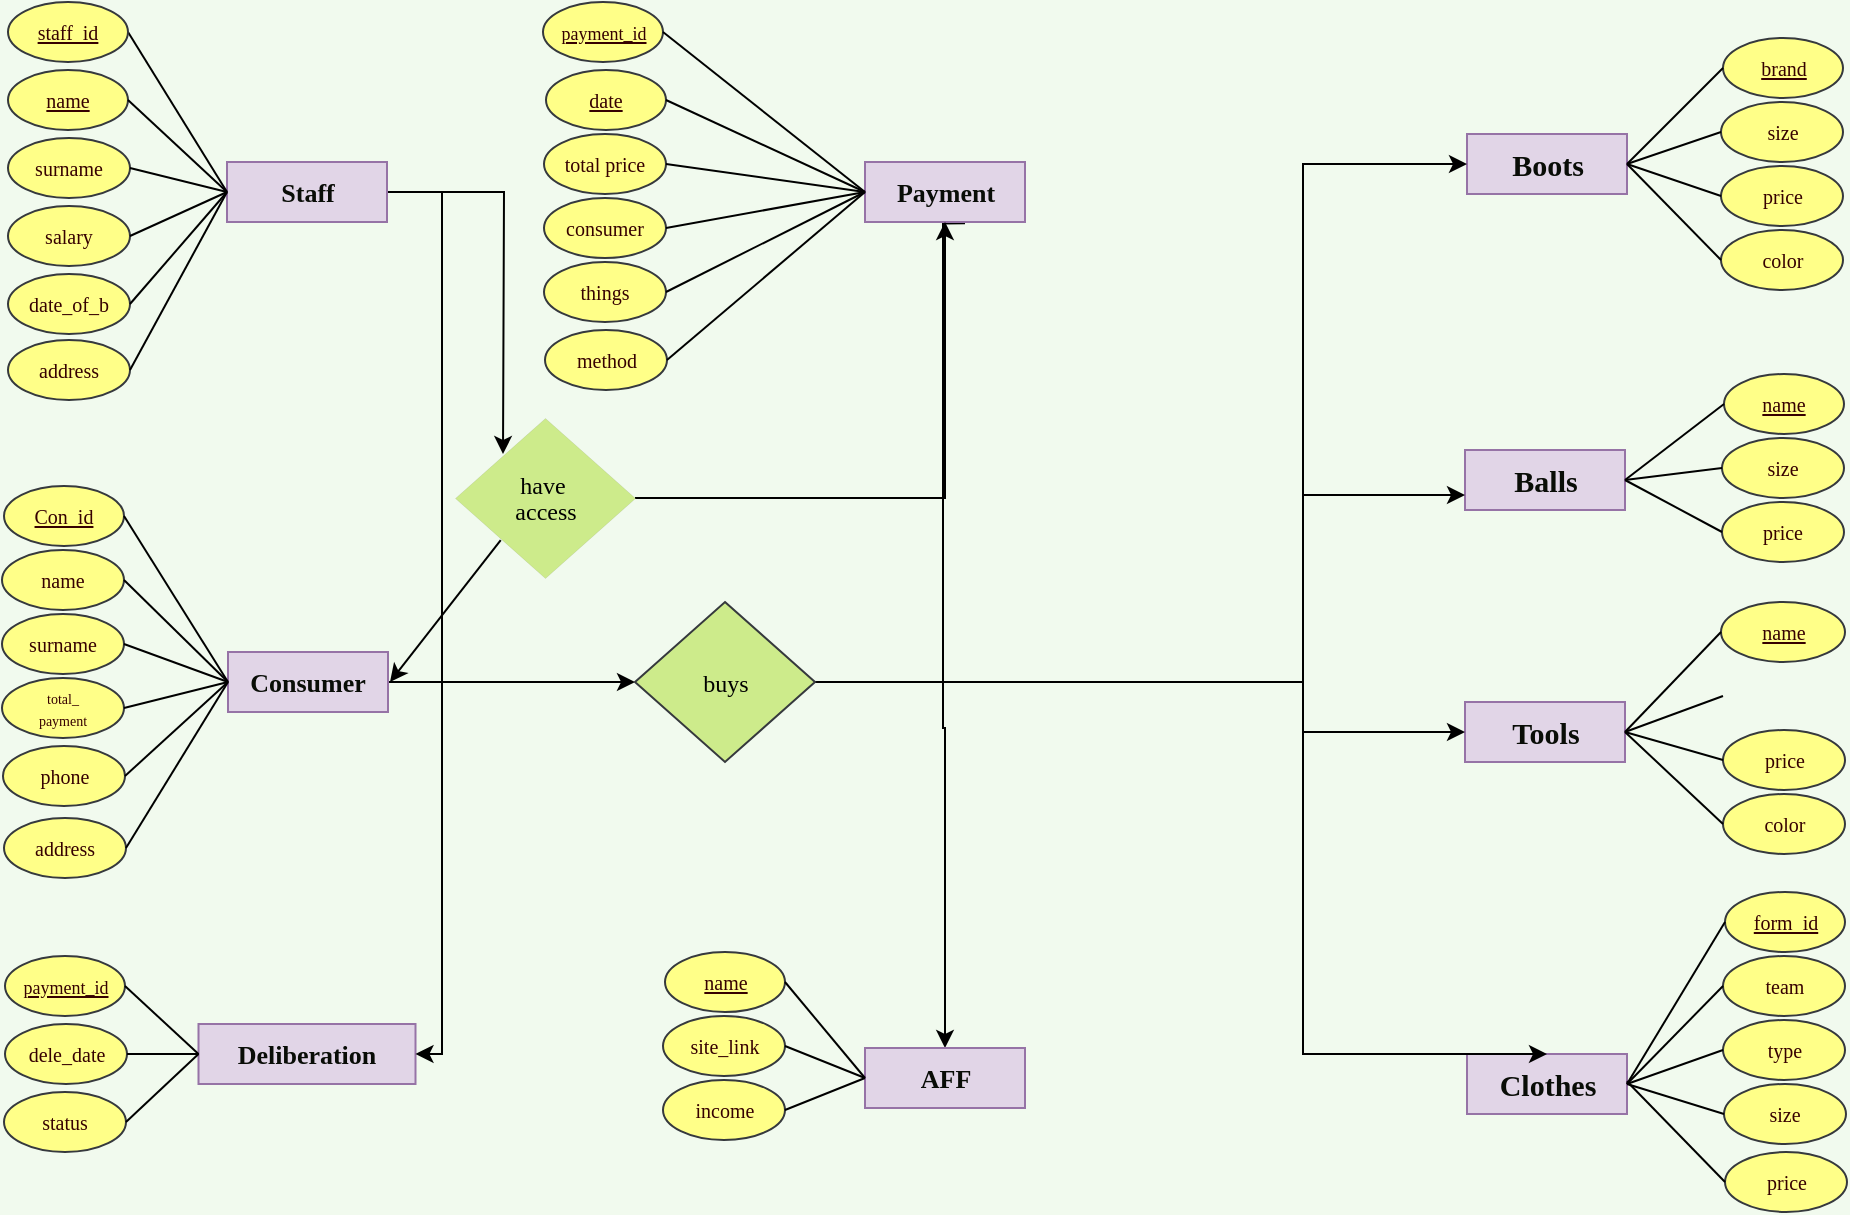 <mxfile version="21.2.1" type="github">
  <diagram name="Страница 1" id="pUMUKk7vh0ifozHOk4wC">
    <mxGraphModel dx="955" dy="492" grid="1" gridSize="10" guides="1" tooltips="1" connect="1" arrows="1" fold="1" page="1" pageScale="1" pageWidth="1654" pageHeight="1169" background="#F1FAEE" math="0" shadow="0">
      <root>
        <mxCell id="0" />
        <mxCell id="1" parent="0" />
        <mxCell id="20J9mscwqWilk-XeIcK0-2" value="&lt;font color=&quot;#090d07&quot; style=&quot;font-size: 15px;&quot;&gt;Tools&lt;/font&gt;" style="rounded=0;whiteSpace=wrap;html=1;shadow=0;labelBackgroundColor=none;labelBorderColor=none;sketch=0;fillStyle=auto;strokeColor=#9673a6;strokeWidth=1;fontFamily=Verdana;fontSize=13;fillColor=#e1d5e7;fontStyle=1" parent="1" vertex="1">
          <mxGeometry x="1097.5" y="610" width="80" height="30" as="geometry" />
        </mxCell>
        <mxCell id="20J9mscwqWilk-XeIcK0-3" value="&lt;font color=&quot;#360000&quot; style=&quot;font-size: 10px;&quot;&gt;&lt;u&gt;name&lt;/u&gt;&lt;/font&gt;" style="ellipse;whiteSpace=wrap;html=1;rounded=0;shadow=0;labelBackgroundColor=none;labelBorderColor=none;sketch=0;fillStyle=auto;strokeColor=#36393d;strokeWidth=1;fontFamily=Verdana;fontSize=10;fillColor=#ffff88;" parent="1" vertex="1">
          <mxGeometry x="1225.5" y="560" width="62" height="30" as="geometry" />
        </mxCell>
        <mxCell id="20J9mscwqWilk-XeIcK0-5" value="&lt;font color=&quot;#360000&quot; style=&quot;font-size: 10px;&quot;&gt;color&lt;/font&gt;" style="ellipse;whiteSpace=wrap;html=1;rounded=0;shadow=0;labelBackgroundColor=none;labelBorderColor=none;sketch=0;fillStyle=auto;strokeColor=#36393d;strokeWidth=1;fontFamily=Verdana;fontSize=10;fillColor=#ffff88;" parent="1" vertex="1">
          <mxGeometry x="1226.5" y="656" width="61" height="30" as="geometry" />
        </mxCell>
        <mxCell id="20J9mscwqWilk-XeIcK0-8" value="&lt;font color=&quot;#360000&quot; style=&quot;font-size: 10px;&quot;&gt;price&lt;/font&gt;" style="ellipse;whiteSpace=wrap;html=1;rounded=0;shadow=0;labelBackgroundColor=none;labelBorderColor=none;sketch=0;fillStyle=auto;strokeColor=#36393d;strokeWidth=1;fontFamily=Verdana;fontSize=10;fillColor=#ffff88;" parent="1" vertex="1">
          <mxGeometry x="1226.5" y="624" width="61" height="30" as="geometry" />
        </mxCell>
        <mxCell id="20J9mscwqWilk-XeIcK0-10" value="" style="endArrow=none;html=1;rounded=0;fontFamily=Verdana;fontSize=10;fontColor=#090D07;entryX=0;entryY=0.5;entryDx=0;entryDy=0;exitX=1;exitY=0.5;exitDx=0;exitDy=0;" parent="1" source="20J9mscwqWilk-XeIcK0-2" target="20J9mscwqWilk-XeIcK0-8" edge="1">
          <mxGeometry width="50" height="50" relative="1" as="geometry">
            <mxPoint x="1053.5" y="663" as="sourcePoint" />
            <mxPoint x="1103.5" y="613" as="targetPoint" />
          </mxGeometry>
        </mxCell>
        <mxCell id="20J9mscwqWilk-XeIcK0-11" value="" style="endArrow=none;html=1;rounded=0;fontFamily=Verdana;fontSize=10;fontColor=#090D07;entryX=0;entryY=0.5;entryDx=0;entryDy=0;exitX=1;exitY=0.5;exitDx=0;exitDy=0;" parent="1" source="20J9mscwqWilk-XeIcK0-2" target="20J9mscwqWilk-XeIcK0-5" edge="1">
          <mxGeometry width="50" height="50" relative="1" as="geometry">
            <mxPoint x="1196.5" y="626" as="sourcePoint" />
            <mxPoint x="1074" y="620" as="targetPoint" />
          </mxGeometry>
        </mxCell>
        <mxCell id="20J9mscwqWilk-XeIcK0-15" value="" style="endArrow=none;html=1;rounded=0;fontFamily=Verdana;fontSize=10;fontColor=#090D07;entryX=0;entryY=0.5;entryDx=0;entryDy=0;exitX=1;exitY=0.5;exitDx=0;exitDy=0;" parent="1" source="20J9mscwqWilk-XeIcK0-2" edge="1">
          <mxGeometry width="50" height="50" relative="1" as="geometry">
            <mxPoint x="1108.5" y="625" as="sourcePoint" />
            <mxPoint x="1226.5" y="607" as="targetPoint" />
          </mxGeometry>
        </mxCell>
        <mxCell id="20J9mscwqWilk-XeIcK0-16" value="" style="endArrow=none;html=1;rounded=0;fontFamily=Verdana;fontSize=10;fontColor=#090D07;entryX=0;entryY=0.5;entryDx=0;entryDy=0;exitX=1;exitY=0.5;exitDx=0;exitDy=0;" parent="1" source="20J9mscwqWilk-XeIcK0-2" target="20J9mscwqWilk-XeIcK0-3" edge="1">
          <mxGeometry width="50" height="50" relative="1" as="geometry">
            <mxPoint x="1154" y="653" as="sourcePoint" />
            <mxPoint x="1084" y="630" as="targetPoint" />
          </mxGeometry>
        </mxCell>
        <mxCell id="20J9mscwqWilk-XeIcK0-20" value="&lt;font color=&quot;#090d07&quot; style=&quot;font-size: 15px;&quot;&gt;Clothes&lt;/font&gt;" style="rounded=0;whiteSpace=wrap;html=1;shadow=0;labelBackgroundColor=none;labelBorderColor=none;sketch=0;fillStyle=auto;strokeColor=#9673a6;strokeWidth=1;fontFamily=Verdana;fontSize=13;fillColor=#e1d5e7;fontStyle=1" parent="1" vertex="1">
          <mxGeometry x="1098.5" y="786" width="80" height="30" as="geometry" />
        </mxCell>
        <mxCell id="20J9mscwqWilk-XeIcK0-21" value="&lt;font color=&quot;#360000&quot; style=&quot;font-size: 10px;&quot;&gt;&lt;u&gt;form_id&lt;/u&gt;&lt;/font&gt;" style="ellipse;whiteSpace=wrap;html=1;rounded=0;shadow=0;labelBackgroundColor=none;labelBorderColor=none;sketch=0;fillStyle=auto;strokeColor=#36393d;strokeWidth=1;fontFamily=Verdana;fontSize=10;fillColor=#ffff88;" parent="1" vertex="1">
          <mxGeometry x="1227.5" y="705" width="60" height="30" as="geometry" />
        </mxCell>
        <mxCell id="20J9mscwqWilk-XeIcK0-22" value="&lt;font color=&quot;#360000&quot; style=&quot;font-size: 10px;&quot;&gt;team&lt;/font&gt;" style="ellipse;whiteSpace=wrap;html=1;rounded=0;shadow=0;labelBackgroundColor=none;labelBorderColor=none;sketch=0;fillStyle=auto;strokeColor=#36393d;strokeWidth=1;fontFamily=Verdana;fontSize=10;fillColor=#ffff88;" parent="1" vertex="1">
          <mxGeometry x="1226.5" y="737" width="61" height="30" as="geometry" />
        </mxCell>
        <mxCell id="20J9mscwqWilk-XeIcK0-24" value="&lt;font color=&quot;#360000&quot; style=&quot;font-size: 10px;&quot;&gt;type&lt;/font&gt;" style="ellipse;whiteSpace=wrap;html=1;rounded=0;shadow=0;labelBackgroundColor=none;labelBorderColor=none;sketch=0;fillStyle=auto;strokeColor=#36393d;strokeWidth=1;fontFamily=Verdana;fontSize=10;fillColor=#ffff88;" parent="1" vertex="1">
          <mxGeometry x="1226.5" y="769" width="61" height="30" as="geometry" />
        </mxCell>
        <mxCell id="20J9mscwqWilk-XeIcK0-25" value="" style="endArrow=none;html=1;rounded=0;fontFamily=Verdana;fontSize=10;fontColor=#090D07;entryX=0;entryY=0.5;entryDx=0;entryDy=0;exitX=1;exitY=0.5;exitDx=0;exitDy=0;" parent="1" source="20J9mscwqWilk-XeIcK0-20" target="20J9mscwqWilk-XeIcK0-24" edge="1">
          <mxGeometry width="50" height="50" relative="1" as="geometry">
            <mxPoint x="1186.5" y="796" as="sourcePoint" />
            <mxPoint x="1102.5" y="760" as="targetPoint" />
          </mxGeometry>
        </mxCell>
        <mxCell id="20J9mscwqWilk-XeIcK0-27" value="" style="endArrow=none;html=1;rounded=0;fontFamily=Verdana;fontSize=10;fontColor=#090D07;entryX=0;entryY=0.5;entryDx=0;entryDy=0;exitX=1;exitY=0.5;exitDx=0;exitDy=0;" parent="1" source="20J9mscwqWilk-XeIcK0-20" target="20J9mscwqWilk-XeIcK0-22" edge="1">
          <mxGeometry width="50" height="50" relative="1" as="geometry">
            <mxPoint x="1092.5" y="790" as="sourcePoint" />
            <mxPoint x="1073" y="767" as="targetPoint" />
          </mxGeometry>
        </mxCell>
        <mxCell id="20J9mscwqWilk-XeIcK0-28" value="" style="endArrow=none;html=1;rounded=0;fontFamily=Verdana;fontSize=10;fontColor=#090D07;entryX=0;entryY=0.5;entryDx=0;entryDy=0;exitX=1;exitY=0.5;exitDx=0;exitDy=0;" parent="1" source="20J9mscwqWilk-XeIcK0-20" target="20J9mscwqWilk-XeIcK0-21" edge="1">
          <mxGeometry width="50" height="50" relative="1" as="geometry">
            <mxPoint x="1153" y="800" as="sourcePoint" />
            <mxPoint x="1083" y="777" as="targetPoint" />
          </mxGeometry>
        </mxCell>
        <mxCell id="20J9mscwqWilk-XeIcK0-29" value="&lt;font color=&quot;#360000&quot; style=&quot;font-size: 10px;&quot;&gt;size&lt;/font&gt;" style="ellipse;whiteSpace=wrap;html=1;rounded=0;shadow=0;labelBackgroundColor=none;labelBorderColor=none;sketch=0;fillStyle=auto;strokeColor=#36393d;strokeWidth=1;fontFamily=Verdana;fontSize=10;fillColor=#ffff88;" parent="1" vertex="1">
          <mxGeometry x="1227" y="801" width="61" height="30" as="geometry" />
        </mxCell>
        <mxCell id="20J9mscwqWilk-XeIcK0-30" value="&lt;font color=&quot;#360000&quot; style=&quot;font-size: 10px;&quot;&gt;price&lt;/font&gt;" style="ellipse;whiteSpace=wrap;html=1;rounded=0;shadow=0;labelBackgroundColor=none;labelBorderColor=none;sketch=0;fillStyle=auto;strokeColor=#36393d;strokeWidth=1;fontFamily=Verdana;fontSize=10;fillColor=#ffff88;" parent="1" vertex="1">
          <mxGeometry x="1227.5" y="835" width="61" height="30" as="geometry" />
        </mxCell>
        <mxCell id="20J9mscwqWilk-XeIcK0-33" value="" style="endArrow=none;html=1;rounded=0;entryX=1;entryY=0.5;entryDx=0;entryDy=0;exitX=0;exitY=0.5;exitDx=0;exitDy=0;" parent="1" source="20J9mscwqWilk-XeIcK0-29" target="20J9mscwqWilk-XeIcK0-20" edge="1">
          <mxGeometry width="50" height="50" relative="1" as="geometry">
            <mxPoint x="1057.5" y="869" as="sourcePoint" />
            <mxPoint x="1107.5" y="819" as="targetPoint" />
          </mxGeometry>
        </mxCell>
        <mxCell id="20J9mscwqWilk-XeIcK0-34" value="" style="endArrow=none;html=1;rounded=0;exitX=0;exitY=0.5;exitDx=0;exitDy=0;entryX=0.999;entryY=0.454;entryDx=0;entryDy=0;entryPerimeter=0;" parent="1" source="20J9mscwqWilk-XeIcK0-30" target="20J9mscwqWilk-XeIcK0-20" edge="1">
          <mxGeometry width="50" height="50" relative="1" as="geometry">
            <mxPoint x="1067.5" y="889" as="sourcePoint" />
            <mxPoint x="1107.5" y="769" as="targetPoint" />
          </mxGeometry>
        </mxCell>
        <mxCell id="20J9mscwqWilk-XeIcK0-45" value="&lt;font color=&quot;#090d07&quot; style=&quot;font-size: 15px;&quot;&gt;Balls&lt;/font&gt;" style="rounded=0;whiteSpace=wrap;html=1;shadow=0;labelBackgroundColor=none;labelBorderColor=none;sketch=0;fillStyle=auto;strokeColor=#9673a6;strokeWidth=1;fontFamily=Verdana;fontSize=13;fillColor=#e1d5e7;fontStyle=1" parent="1" vertex="1">
          <mxGeometry x="1097.5" y="484" width="80" height="30" as="geometry" />
        </mxCell>
        <mxCell id="20J9mscwqWilk-XeIcK0-46" value="&lt;font color=&quot;#360000&quot; style=&quot;font-size: 10px;&quot;&gt;&lt;u&gt;name&lt;/u&gt;&lt;/font&gt;" style="ellipse;whiteSpace=wrap;html=1;rounded=0;shadow=0;labelBackgroundColor=none;labelBorderColor=none;sketch=0;fillStyle=auto;strokeColor=#36393d;strokeWidth=1;fontFamily=Verdana;fontSize=10;fillColor=#ffff88;" parent="1" vertex="1">
          <mxGeometry x="1227" y="446" width="60" height="30" as="geometry" />
        </mxCell>
        <mxCell id="20J9mscwqWilk-XeIcK0-47" value="&lt;font color=&quot;#360000&quot; style=&quot;font-size: 10px;&quot;&gt;size&lt;/font&gt;" style="ellipse;whiteSpace=wrap;html=1;rounded=0;shadow=0;labelBackgroundColor=none;labelBorderColor=none;sketch=0;fillStyle=auto;strokeColor=#36393d;strokeWidth=1;fontFamily=Verdana;fontSize=10;fillColor=#ffff88;" parent="1" vertex="1">
          <mxGeometry x="1226" y="478" width="61" height="30" as="geometry" />
        </mxCell>
        <mxCell id="20J9mscwqWilk-XeIcK0-48" value="&lt;font color=&quot;#360000&quot; style=&quot;font-size: 10px;&quot;&gt;price&lt;/font&gt;" style="ellipse;whiteSpace=wrap;html=1;rounded=0;shadow=0;labelBackgroundColor=none;labelBorderColor=none;sketch=0;fillStyle=auto;strokeColor=#36393d;strokeWidth=1;fontFamily=Verdana;fontSize=10;fillColor=#ffff88;" parent="1" vertex="1">
          <mxGeometry x="1226" y="510" width="61" height="30" as="geometry" />
        </mxCell>
        <mxCell id="20J9mscwqWilk-XeIcK0-49" value="" style="endArrow=none;html=1;rounded=0;fontFamily=Verdana;fontSize=10;fontColor=#090D07;entryX=0;entryY=0.5;entryDx=0;entryDy=0;exitX=1;exitY=0.5;exitDx=0;exitDy=0;" parent="1" source="20J9mscwqWilk-XeIcK0-45" target="20J9mscwqWilk-XeIcK0-48" edge="1">
          <mxGeometry width="50" height="50" relative="1" as="geometry">
            <mxPoint x="1042.5" y="537" as="sourcePoint" />
            <mxPoint x="1092.5" y="487" as="targetPoint" />
          </mxGeometry>
        </mxCell>
        <mxCell id="20J9mscwqWilk-XeIcK0-50" value="" style="endArrow=none;html=1;rounded=0;fontFamily=Verdana;fontSize=10;fontColor=#090D07;entryX=0;entryY=0.5;entryDx=0;entryDy=0;exitX=1;exitY=0.5;exitDx=0;exitDy=0;" parent="1" source="20J9mscwqWilk-XeIcK0-45" target="20J9mscwqWilk-XeIcK0-47" edge="1">
          <mxGeometry width="50" height="50" relative="1" as="geometry">
            <mxPoint x="1082.5" y="517" as="sourcePoint" />
            <mxPoint x="1063" y="494" as="targetPoint" />
          </mxGeometry>
        </mxCell>
        <mxCell id="20J9mscwqWilk-XeIcK0-51" value="" style="endArrow=none;html=1;rounded=0;fontFamily=Verdana;fontSize=10;fontColor=#090D07;entryX=0;entryY=0.5;entryDx=0;entryDy=0;exitX=1;exitY=0.5;exitDx=0;exitDy=0;" parent="1" source="20J9mscwqWilk-XeIcK0-45" target="20J9mscwqWilk-XeIcK0-46" edge="1">
          <mxGeometry width="50" height="50" relative="1" as="geometry">
            <mxPoint x="1143" y="527" as="sourcePoint" />
            <mxPoint x="1073" y="504" as="targetPoint" />
          </mxGeometry>
        </mxCell>
        <mxCell id="20J9mscwqWilk-XeIcK0-52" value="&lt;font color=&quot;#090d07&quot; style=&quot;font-size: 15px;&quot;&gt;Boots&lt;/font&gt;" style="rounded=0;whiteSpace=wrap;html=1;shadow=0;labelBackgroundColor=none;labelBorderColor=none;sketch=0;fillStyle=auto;strokeColor=#9673a6;strokeWidth=1;fontFamily=Verdana;fontSize=13;fillColor=#e1d5e7;fontStyle=1" parent="1" vertex="1">
          <mxGeometry x="1098.5" y="326" width="80" height="30" as="geometry" />
        </mxCell>
        <mxCell id="20J9mscwqWilk-XeIcK0-53" value="&lt;font color=&quot;#360000&quot; style=&quot;font-size: 10px;&quot;&gt;&lt;u&gt;brand&lt;/u&gt;&lt;/font&gt;" style="ellipse;whiteSpace=wrap;html=1;rounded=0;shadow=0;labelBackgroundColor=none;labelBorderColor=none;sketch=0;fillStyle=auto;strokeColor=#36393d;strokeWidth=1;fontFamily=Verdana;fontSize=10;fillColor=#ffff88;" parent="1" vertex="1">
          <mxGeometry x="1226.5" y="278" width="60" height="30" as="geometry" />
        </mxCell>
        <mxCell id="20J9mscwqWilk-XeIcK0-54" value="&lt;font color=&quot;#360000&quot; style=&quot;font-size: 10px;&quot;&gt;size&lt;/font&gt;" style="ellipse;whiteSpace=wrap;html=1;rounded=0;shadow=0;labelBackgroundColor=none;labelBorderColor=none;sketch=0;fillStyle=auto;strokeColor=#36393d;strokeWidth=1;fontFamily=Verdana;fontSize=10;fillColor=#ffff88;" parent="1" vertex="1">
          <mxGeometry x="1225.5" y="310" width="61" height="30" as="geometry" />
        </mxCell>
        <mxCell id="20J9mscwqWilk-XeIcK0-55" value="&lt;font color=&quot;#360000&quot; style=&quot;font-size: 10px;&quot;&gt;color&lt;/font&gt;" style="ellipse;whiteSpace=wrap;html=1;rounded=0;shadow=0;labelBackgroundColor=none;labelBorderColor=none;sketch=0;fillStyle=auto;strokeColor=#36393d;strokeWidth=1;fontFamily=Verdana;fontSize=10;fillColor=#ffff88;" parent="1" vertex="1">
          <mxGeometry x="1225.5" y="374" width="61" height="30" as="geometry" />
        </mxCell>
        <mxCell id="20J9mscwqWilk-XeIcK0-56" value="&lt;font color=&quot;#360000&quot; style=&quot;font-size: 10px;&quot;&gt;price&lt;/font&gt;" style="ellipse;whiteSpace=wrap;html=1;rounded=0;shadow=0;labelBackgroundColor=none;labelBorderColor=none;sketch=0;fillStyle=auto;strokeColor=#36393d;strokeWidth=1;fontFamily=Verdana;fontSize=10;fillColor=#ffff88;" parent="1" vertex="1">
          <mxGeometry x="1225.5" y="342" width="61" height="30" as="geometry" />
        </mxCell>
        <mxCell id="20J9mscwqWilk-XeIcK0-57" value="" style="endArrow=none;html=1;rounded=0;fontFamily=Verdana;fontSize=10;fontColor=#090D07;entryX=0;entryY=0.5;entryDx=0;entryDy=0;exitX=1;exitY=0.5;exitDx=0;exitDy=0;" parent="1" source="20J9mscwqWilk-XeIcK0-52" target="20J9mscwqWilk-XeIcK0-56" edge="1">
          <mxGeometry width="50" height="50" relative="1" as="geometry">
            <mxPoint x="1043.5" y="379" as="sourcePoint" />
            <mxPoint x="1093.5" y="329" as="targetPoint" />
          </mxGeometry>
        </mxCell>
        <mxCell id="20J9mscwqWilk-XeIcK0-58" value="" style="endArrow=none;html=1;rounded=1;fontFamily=Helvetica;fontSize=11;fontColor=default;entryX=0;entryY=0.5;entryDx=0;entryDy=0;exitX=1;exitY=0.5;exitDx=0;exitDy=0;" parent="1" source="20J9mscwqWilk-XeIcK0-52" target="20J9mscwqWilk-XeIcK0-55" edge="1">
          <mxGeometry width="50" height="50" relative="1" as="geometry">
            <mxPoint x="1134" y="359" as="sourcePoint" />
            <mxPoint x="1064" y="336" as="targetPoint" />
          </mxGeometry>
        </mxCell>
        <mxCell id="20J9mscwqWilk-XeIcK0-59" value="" style="endArrow=none;html=1;rounded=0;fontFamily=Verdana;fontSize=10;fontColor=#090D07;entryX=0;entryY=0.5;entryDx=0;entryDy=0;exitX=1;exitY=0.5;exitDx=0;exitDy=0;" parent="1" source="20J9mscwqWilk-XeIcK0-52" target="20J9mscwqWilk-XeIcK0-54" edge="1">
          <mxGeometry width="50" height="50" relative="1" as="geometry">
            <mxPoint x="1083.5" y="359" as="sourcePoint" />
            <mxPoint x="1064" y="336" as="targetPoint" />
          </mxGeometry>
        </mxCell>
        <mxCell id="20J9mscwqWilk-XeIcK0-60" value="" style="endArrow=none;html=1;rounded=0;fontFamily=Verdana;fontSize=10;fontColor=#090D07;entryX=0;entryY=0.5;entryDx=0;entryDy=0;exitX=1;exitY=0.5;exitDx=0;exitDy=0;" parent="1" source="20J9mscwqWilk-XeIcK0-52" target="20J9mscwqWilk-XeIcK0-53" edge="1">
          <mxGeometry width="50" height="50" relative="1" as="geometry">
            <mxPoint x="1144" y="369" as="sourcePoint" />
            <mxPoint x="1074" y="346" as="targetPoint" />
          </mxGeometry>
        </mxCell>
        <mxCell id="20J9mscwqWilk-XeIcK0-108" style="edgeStyle=orthogonalEdgeStyle;rounded=0;orthogonalLoop=1;jettySize=auto;html=1;exitX=1;exitY=0.5;exitDx=0;exitDy=0;entryX=0;entryY=0.5;entryDx=0;entryDy=0;entryPerimeter=0;" parent="1" source="20J9mscwqWilk-XeIcK0-61" target="20J9mscwqWilk-XeIcK0-106" edge="1">
          <mxGeometry relative="1" as="geometry">
            <Array as="points">
              <mxPoint x="547.5" y="600" />
            </Array>
          </mxGeometry>
        </mxCell>
        <mxCell id="20J9mscwqWilk-XeIcK0-61" value="&lt;font color=&quot;#090d07&quot; style=&quot;font-size: 13px;&quot;&gt;Consumer&lt;/font&gt;" style="rounded=0;whiteSpace=wrap;html=1;shadow=0;labelBackgroundColor=none;labelBorderColor=none;sketch=0;fillStyle=auto;strokeColor=#9673a6;strokeWidth=1;fontFamily=Verdana;fontSize=13;fillColor=#e1d5e7;fontStyle=1" parent="1" vertex="1">
          <mxGeometry x="479" y="585" width="80" height="30" as="geometry" />
        </mxCell>
        <mxCell id="20J9mscwqWilk-XeIcK0-62" value="&lt;font color=&quot;#360000&quot; style=&quot;font-size: 10px;&quot;&gt;&lt;u&gt;Con_id&lt;/u&gt;&lt;/font&gt;" style="ellipse;whiteSpace=wrap;html=1;rounded=0;shadow=0;labelBackgroundColor=none;labelBorderColor=none;sketch=0;fillStyle=auto;strokeColor=#36393d;strokeWidth=1;fontFamily=Verdana;fontSize=10;fillColor=#ffff88;" parent="1" vertex="1">
          <mxGeometry x="367" y="502" width="60" height="30" as="geometry" />
        </mxCell>
        <mxCell id="20J9mscwqWilk-XeIcK0-63" value="&lt;font color=&quot;#360000&quot; style=&quot;font-size: 10px;&quot;&gt;name&lt;/font&gt;" style="ellipse;whiteSpace=wrap;html=1;rounded=0;shadow=0;labelBackgroundColor=none;labelBorderColor=none;sketch=0;fillStyle=auto;strokeColor=#36393d;strokeWidth=1;fontFamily=Verdana;fontSize=10;fillColor=#ffff88;" parent="1" vertex="1">
          <mxGeometry x="366" y="534" width="61" height="30" as="geometry" />
        </mxCell>
        <mxCell id="20J9mscwqWilk-XeIcK0-64" value="&lt;p style=&quot;line-height: 90%;&quot;&gt;&lt;font color=&quot;#360000&quot; style=&quot;font-size: 7px;&quot;&gt;total_&lt;br&gt;payment&lt;/font&gt;&lt;/p&gt;" style="ellipse;whiteSpace=wrap;html=1;rounded=0;shadow=0;labelBackgroundColor=none;labelBorderColor=none;sketch=0;fillStyle=auto;strokeColor=#36393d;strokeWidth=1;fontFamily=Verdana;fontSize=10;fillColor=#ffff88;" parent="1" vertex="1">
          <mxGeometry x="366" y="598" width="61" height="30" as="geometry" />
        </mxCell>
        <mxCell id="20J9mscwqWilk-XeIcK0-65" value="&lt;font color=&quot;#360000&quot; style=&quot;font-size: 10px;&quot;&gt;surname&lt;/font&gt;" style="ellipse;whiteSpace=wrap;html=1;rounded=0;shadow=0;labelBackgroundColor=none;labelBorderColor=none;sketch=0;fillStyle=auto;strokeColor=#36393d;strokeWidth=1;fontFamily=Verdana;fontSize=10;fillColor=#ffff88;" parent="1" vertex="1">
          <mxGeometry x="366" y="566" width="61" height="30" as="geometry" />
        </mxCell>
        <mxCell id="20J9mscwqWilk-XeIcK0-66" value="" style="endArrow=none;html=1;rounded=0;fontFamily=Verdana;fontSize=10;fontColor=#090D07;entryX=1;entryY=0.5;entryDx=0;entryDy=0;exitX=0;exitY=0.5;exitDx=0;exitDy=0;" parent="1" source="20J9mscwqWilk-XeIcK0-61" target="20J9mscwqWilk-XeIcK0-65" edge="1">
          <mxGeometry width="50" height="50" relative="1" as="geometry">
            <mxPoint x="412.5" y="646" as="sourcePoint" />
            <mxPoint x="462.5" y="596" as="targetPoint" />
          </mxGeometry>
        </mxCell>
        <mxCell id="20J9mscwqWilk-XeIcK0-67" value="" style="endArrow=none;html=1;rounded=1;fontFamily=Helvetica;fontSize=11;fontColor=default;entryX=1;entryY=0.5;entryDx=0;entryDy=0;exitX=0;exitY=0.5;exitDx=0;exitDy=0;" parent="1" source="20J9mscwqWilk-XeIcK0-61" target="20J9mscwqWilk-XeIcK0-64" edge="1">
          <mxGeometry width="50" height="50" relative="1" as="geometry">
            <mxPoint x="503" y="626" as="sourcePoint" />
            <mxPoint x="433" y="603" as="targetPoint" />
          </mxGeometry>
        </mxCell>
        <mxCell id="20J9mscwqWilk-XeIcK0-68" value="" style="endArrow=none;html=1;rounded=0;fontFamily=Verdana;fontSize=10;fontColor=#090D07;entryX=1;entryY=0.5;entryDx=0;entryDy=0;exitX=0;exitY=0.5;exitDx=0;exitDy=0;" parent="1" source="20J9mscwqWilk-XeIcK0-61" target="20J9mscwqWilk-XeIcK0-63" edge="1">
          <mxGeometry width="50" height="50" relative="1" as="geometry">
            <mxPoint x="452.5" y="626" as="sourcePoint" />
            <mxPoint x="433" y="603" as="targetPoint" />
          </mxGeometry>
        </mxCell>
        <mxCell id="20J9mscwqWilk-XeIcK0-69" value="" style="endArrow=none;html=1;rounded=0;fontFamily=Verdana;fontSize=10;fontColor=#090D07;entryX=1;entryY=0.5;entryDx=0;entryDy=0;exitX=0;exitY=0.5;exitDx=0;exitDy=0;" parent="1" source="20J9mscwqWilk-XeIcK0-61" target="20J9mscwqWilk-XeIcK0-62" edge="1">
          <mxGeometry width="50" height="50" relative="1" as="geometry">
            <mxPoint x="513" y="636" as="sourcePoint" />
            <mxPoint x="443" y="613" as="targetPoint" />
          </mxGeometry>
        </mxCell>
        <mxCell id="20J9mscwqWilk-XeIcK0-70" value="&lt;font color=&quot;#360000&quot; style=&quot;font-size: 10px;&quot;&gt;phone&lt;/font&gt;" style="ellipse;whiteSpace=wrap;html=1;rounded=0;shadow=0;labelBackgroundColor=none;labelBorderColor=none;sketch=0;fillStyle=auto;strokeColor=#36393d;strokeWidth=1;fontFamily=Verdana;fontSize=10;fillColor=#ffff88;" parent="1" vertex="1">
          <mxGeometry x="366.5" y="632" width="61" height="30" as="geometry" />
        </mxCell>
        <mxCell id="20J9mscwqWilk-XeIcK0-72" value="" style="endArrow=none;html=1;rounded=0;entryX=0;entryY=0.5;entryDx=0;entryDy=0;exitX=1;exitY=0.5;exitDx=0;exitDy=0;" parent="1" source="20J9mscwqWilk-XeIcK0-70" target="20J9mscwqWilk-XeIcK0-61" edge="1">
          <mxGeometry width="50" height="50" relative="1" as="geometry">
            <mxPoint x="417.5" y="705" as="sourcePoint" />
            <mxPoint x="467.5" y="655" as="targetPoint" />
          </mxGeometry>
        </mxCell>
        <mxCell id="20J9mscwqWilk-XeIcK0-125" style="edgeStyle=orthogonalEdgeStyle;rounded=0;orthogonalLoop=1;jettySize=auto;html=1;exitX=0.625;exitY=1.022;exitDx=0;exitDy=0;entryX=0.5;entryY=0;entryDx=0;entryDy=0;exitPerimeter=0;" parent="1" source="20J9mscwqWilk-XeIcK0-74" target="20J9mscwqWilk-XeIcK0-85" edge="1">
          <mxGeometry relative="1" as="geometry">
            <Array as="points">
              <mxPoint x="836.5" y="623" />
              <mxPoint x="837.5" y="623" />
            </Array>
          </mxGeometry>
        </mxCell>
        <mxCell id="20J9mscwqWilk-XeIcK0-74" value="&lt;font color=&quot;#090d07&quot; style=&quot;font-size: 13px;&quot;&gt;Payment&lt;/font&gt;" style="rounded=0;whiteSpace=wrap;html=1;shadow=0;labelBackgroundColor=none;labelBorderColor=none;sketch=0;fillStyle=auto;strokeColor=#9673a6;strokeWidth=1;fontFamily=Verdana;fontSize=13;fillColor=#e1d5e7;fontStyle=1" parent="1" vertex="1">
          <mxGeometry x="797.5" y="340" width="80" height="30" as="geometry" />
        </mxCell>
        <mxCell id="20J9mscwqWilk-XeIcK0-75" value="&lt;font color=&quot;#360000&quot; style=&quot;font-size: 10px;&quot;&gt;&lt;u&gt;date&lt;/u&gt;&lt;/font&gt;" style="ellipse;whiteSpace=wrap;html=1;rounded=0;shadow=0;labelBackgroundColor=none;labelBorderColor=none;sketch=0;fillStyle=auto;strokeColor=#36393d;strokeWidth=1;fontFamily=Verdana;fontSize=10;fillColor=#ffff88;" parent="1" vertex="1">
          <mxGeometry x="638" y="294" width="60" height="30" as="geometry" />
        </mxCell>
        <mxCell id="20J9mscwqWilk-XeIcK0-76" value="&lt;font color=&quot;#360000&quot; style=&quot;font-size: 10px;&quot;&gt;total price&lt;/font&gt;" style="ellipse;whiteSpace=wrap;html=1;rounded=0;shadow=0;labelBackgroundColor=none;labelBorderColor=none;sketch=0;fillStyle=auto;strokeColor=#36393d;strokeWidth=1;fontFamily=Verdana;fontSize=10;fillColor=#ffff88;" parent="1" vertex="1">
          <mxGeometry x="637" y="326" width="61" height="30" as="geometry" />
        </mxCell>
        <mxCell id="20J9mscwqWilk-XeIcK0-77" value="&lt;p style=&quot;line-height: 90%;&quot;&gt;&lt;font color=&quot;#360000&quot;&gt;&lt;span style=&quot;&quot;&gt;things&lt;/span&gt;&lt;/font&gt;&lt;/p&gt;" style="ellipse;whiteSpace=wrap;html=1;rounded=0;shadow=0;labelBackgroundColor=none;labelBorderColor=none;sketch=0;fillStyle=auto;strokeColor=#36393d;strokeWidth=1;fontFamily=Verdana;fontSize=10;fillColor=#ffff88;" parent="1" vertex="1">
          <mxGeometry x="637" y="390" width="61" height="30" as="geometry" />
        </mxCell>
        <mxCell id="20J9mscwqWilk-XeIcK0-78" value="&lt;font color=&quot;#360000&quot; style=&quot;font-size: 10px;&quot;&gt;consumer&lt;/font&gt;" style="ellipse;whiteSpace=wrap;html=1;rounded=0;shadow=0;labelBackgroundColor=none;labelBorderColor=none;sketch=0;fillStyle=auto;strokeColor=#36393d;strokeWidth=1;fontFamily=Verdana;fontSize=10;fillColor=#ffff88;" parent="1" vertex="1">
          <mxGeometry x="637" y="358" width="61" height="30" as="geometry" />
        </mxCell>
        <mxCell id="20J9mscwqWilk-XeIcK0-79" value="" style="endArrow=none;html=1;rounded=0;fontFamily=Verdana;fontSize=10;fontColor=#090D07;entryX=1;entryY=0.5;entryDx=0;entryDy=0;exitX=0;exitY=0.5;exitDx=0;exitDy=0;" parent="1" source="20J9mscwqWilk-XeIcK0-74" target="20J9mscwqWilk-XeIcK0-78" edge="1">
          <mxGeometry width="50" height="50" relative="1" as="geometry">
            <mxPoint x="683" y="395" as="sourcePoint" />
            <mxPoint x="733" y="345" as="targetPoint" />
          </mxGeometry>
        </mxCell>
        <mxCell id="20J9mscwqWilk-XeIcK0-80" value="" style="endArrow=none;html=1;rounded=1;fontFamily=Helvetica;fontSize=11;fontColor=default;entryX=1;entryY=0.5;entryDx=0;entryDy=0;exitX=0;exitY=0.5;exitDx=0;exitDy=0;" parent="1" source="20J9mscwqWilk-XeIcK0-74" target="20J9mscwqWilk-XeIcK0-77" edge="1">
          <mxGeometry width="50" height="50" relative="1" as="geometry">
            <mxPoint x="773.5" y="375" as="sourcePoint" />
            <mxPoint x="703.5" y="352" as="targetPoint" />
          </mxGeometry>
        </mxCell>
        <mxCell id="20J9mscwqWilk-XeIcK0-81" value="" style="endArrow=none;html=1;rounded=0;fontFamily=Verdana;fontSize=10;fontColor=#090D07;entryX=1;entryY=0.5;entryDx=0;entryDy=0;exitX=0;exitY=0.5;exitDx=0;exitDy=0;" parent="1" source="20J9mscwqWilk-XeIcK0-74" target="20J9mscwqWilk-XeIcK0-76" edge="1">
          <mxGeometry width="50" height="50" relative="1" as="geometry">
            <mxPoint x="723" y="375" as="sourcePoint" />
            <mxPoint x="703.5" y="352" as="targetPoint" />
          </mxGeometry>
        </mxCell>
        <mxCell id="20J9mscwqWilk-XeIcK0-82" value="" style="endArrow=none;html=1;rounded=0;fontFamily=Verdana;fontSize=10;fontColor=#090D07;entryX=1;entryY=0.5;entryDx=0;entryDy=0;exitX=0;exitY=0.5;exitDx=0;exitDy=0;" parent="1" source="20J9mscwqWilk-XeIcK0-74" target="20J9mscwqWilk-XeIcK0-75" edge="1">
          <mxGeometry width="50" height="50" relative="1" as="geometry">
            <mxPoint x="783.5" y="385" as="sourcePoint" />
            <mxPoint x="713.5" y="362" as="targetPoint" />
          </mxGeometry>
        </mxCell>
        <mxCell id="20J9mscwqWilk-XeIcK0-83" value="&lt;font color=&quot;#360000&quot; style=&quot;font-size: 10px;&quot;&gt;method&lt;/font&gt;" style="ellipse;whiteSpace=wrap;html=1;rounded=0;shadow=0;labelBackgroundColor=none;labelBorderColor=none;sketch=0;fillStyle=auto;strokeColor=#36393d;strokeWidth=1;fontFamily=Verdana;fontSize=10;fillColor=#ffff88;" parent="1" vertex="1">
          <mxGeometry x="637.5" y="424" width="61" height="30" as="geometry" />
        </mxCell>
        <mxCell id="20J9mscwqWilk-XeIcK0-84" value="" style="endArrow=none;html=1;rounded=0;entryX=0;entryY=0.5;entryDx=0;entryDy=0;exitX=1;exitY=0.5;exitDx=0;exitDy=0;" parent="1" source="20J9mscwqWilk-XeIcK0-83" target="20J9mscwqWilk-XeIcK0-74" edge="1">
          <mxGeometry width="50" height="50" relative="1" as="geometry">
            <mxPoint x="688" y="454" as="sourcePoint" />
            <mxPoint x="738" y="404" as="targetPoint" />
          </mxGeometry>
        </mxCell>
        <mxCell id="20J9mscwqWilk-XeIcK0-85" value="&lt;font color=&quot;#090d07&quot;&gt;AFF&lt;/font&gt;" style="rounded=0;whiteSpace=wrap;html=1;shadow=0;labelBackgroundColor=none;labelBorderColor=none;sketch=0;fillStyle=auto;strokeColor=#9673a6;strokeWidth=1;fontFamily=Verdana;fontSize=13;fillColor=#e1d5e7;fontStyle=1" parent="1" vertex="1">
          <mxGeometry x="797.5" y="783" width="80" height="30" as="geometry" />
        </mxCell>
        <mxCell id="20J9mscwqWilk-XeIcK0-86" value="&lt;font color=&quot;#360000&quot; style=&quot;font-size: 10px;&quot;&gt;&lt;u&gt;name&lt;/u&gt;&lt;/font&gt;" style="ellipse;whiteSpace=wrap;html=1;rounded=0;shadow=0;labelBackgroundColor=none;labelBorderColor=none;sketch=0;fillStyle=auto;strokeColor=#36393d;strokeWidth=1;fontFamily=Verdana;fontSize=10;fillColor=#ffff88;" parent="1" vertex="1">
          <mxGeometry x="697.5" y="735" width="60" height="30" as="geometry" />
        </mxCell>
        <mxCell id="20J9mscwqWilk-XeIcK0-87" value="&lt;font color=&quot;#360000&quot;&gt;site_link&lt;/font&gt;" style="ellipse;whiteSpace=wrap;html=1;rounded=0;shadow=0;labelBackgroundColor=none;labelBorderColor=none;sketch=0;fillStyle=auto;strokeColor=#36393d;strokeWidth=1;fontFamily=Verdana;fontSize=10;fillColor=#ffff88;" parent="1" vertex="1">
          <mxGeometry x="696.5" y="767" width="61" height="30" as="geometry" />
        </mxCell>
        <mxCell id="20J9mscwqWilk-XeIcK0-89" value="&lt;font color=&quot;#360000&quot; style=&quot;font-size: 10px;&quot;&gt;income&lt;/font&gt;" style="ellipse;whiteSpace=wrap;html=1;rounded=0;shadow=0;labelBackgroundColor=none;labelBorderColor=none;sketch=0;fillStyle=auto;strokeColor=#36393d;strokeWidth=1;fontFamily=Verdana;fontSize=10;fillColor=#ffff88;" parent="1" vertex="1">
          <mxGeometry x="696.5" y="799" width="61" height="30" as="geometry" />
        </mxCell>
        <mxCell id="20J9mscwqWilk-XeIcK0-90" value="" style="endArrow=none;html=1;rounded=0;fontFamily=Verdana;fontSize=10;fontColor=#090D07;entryX=1;entryY=0.5;entryDx=0;entryDy=0;exitX=0;exitY=0.5;exitDx=0;exitDy=0;" parent="1" source="20J9mscwqWilk-XeIcK0-85" target="20J9mscwqWilk-XeIcK0-89" edge="1">
          <mxGeometry width="50" height="50" relative="1" as="geometry">
            <mxPoint x="742.5" y="836" as="sourcePoint" />
            <mxPoint x="792.5" y="786" as="targetPoint" />
          </mxGeometry>
        </mxCell>
        <mxCell id="20J9mscwqWilk-XeIcK0-92" value="" style="endArrow=none;html=1;rounded=0;fontFamily=Verdana;fontSize=10;fontColor=#090D07;entryX=1;entryY=0.5;entryDx=0;entryDy=0;exitX=0;exitY=0.5;exitDx=0;exitDy=0;" parent="1" source="20J9mscwqWilk-XeIcK0-85" target="20J9mscwqWilk-XeIcK0-87" edge="1">
          <mxGeometry width="50" height="50" relative="1" as="geometry">
            <mxPoint x="782.5" y="816" as="sourcePoint" />
            <mxPoint x="763" y="793" as="targetPoint" />
          </mxGeometry>
        </mxCell>
        <mxCell id="20J9mscwqWilk-XeIcK0-93" value="" style="endArrow=none;html=1;rounded=0;fontFamily=Verdana;fontSize=10;fontColor=#090D07;entryX=1;entryY=0.5;entryDx=0;entryDy=0;exitX=0;exitY=0.5;exitDx=0;exitDy=0;" parent="1" source="20J9mscwqWilk-XeIcK0-85" target="20J9mscwqWilk-XeIcK0-86" edge="1">
          <mxGeometry width="50" height="50" relative="1" as="geometry">
            <mxPoint x="843" y="826" as="sourcePoint" />
            <mxPoint x="773" y="803" as="targetPoint" />
          </mxGeometry>
        </mxCell>
        <mxCell id="20J9mscwqWilk-XeIcK0-96" value="&lt;font color=&quot;#090d07&quot;&gt;Deliberation&lt;/font&gt;" style="rounded=0;whiteSpace=wrap;html=1;shadow=0;labelBackgroundColor=none;labelBorderColor=none;sketch=0;fillStyle=auto;strokeColor=#9673a6;strokeWidth=1;fontFamily=Verdana;fontSize=13;fillColor=#e1d5e7;fontStyle=1" parent="1" vertex="1">
          <mxGeometry x="464.25" y="771" width="108.5" height="30" as="geometry" />
        </mxCell>
        <mxCell id="20J9mscwqWilk-XeIcK0-97" value="&lt;font size=&quot;1&quot; color=&quot;#360000&quot; style=&quot;&quot;&gt;&lt;u style=&quot;font-size: 9px;&quot;&gt;payment_id&lt;/u&gt;&lt;/font&gt;" style="ellipse;whiteSpace=wrap;html=1;rounded=0;shadow=0;labelBackgroundColor=none;labelBorderColor=none;sketch=0;fillStyle=auto;strokeColor=#36393d;strokeWidth=1;fontFamily=Verdana;fontSize=10;fillColor=#ffff88;" parent="1" vertex="1">
          <mxGeometry x="367.5" y="737" width="60" height="30" as="geometry" />
        </mxCell>
        <mxCell id="20J9mscwqWilk-XeIcK0-102" value="" style="endArrow=none;html=1;rounded=0;fontFamily=Verdana;fontSize=10;fontColor=#090D07;entryX=1;entryY=0.5;entryDx=0;entryDy=0;exitX=0;exitY=0.5;exitDx=0;exitDy=0;" parent="1" source="20J9mscwqWilk-XeIcK0-96" target="20J9mscwqWilk-XeIcK0-97" edge="1">
          <mxGeometry width="50" height="50" relative="1" as="geometry">
            <mxPoint x="509.75" y="814" as="sourcePoint" />
            <mxPoint x="439.75" y="791" as="targetPoint" />
          </mxGeometry>
        </mxCell>
        <mxCell id="20J9mscwqWilk-XeIcK0-103" value="&lt;font size=&quot;1&quot; color=&quot;#360000&quot; style=&quot;&quot;&gt;&lt;u style=&quot;font-size: 9px;&quot;&gt;payment_id&lt;/u&gt;&lt;/font&gt;" style="ellipse;whiteSpace=wrap;html=1;rounded=0;shadow=0;labelBackgroundColor=none;labelBorderColor=none;sketch=0;fillStyle=auto;strokeColor=#36393d;strokeWidth=1;fontFamily=Verdana;fontSize=10;fillColor=#ffff88;" parent="1" vertex="1">
          <mxGeometry x="636.5" y="260" width="60" height="30" as="geometry" />
        </mxCell>
        <mxCell id="20J9mscwqWilk-XeIcK0-104" value="&lt;font color=&quot;#360000&quot; style=&quot;font-size: 10px;&quot;&gt;dele_date&lt;/font&gt;" style="ellipse;whiteSpace=wrap;html=1;rounded=0;shadow=0;labelBackgroundColor=none;labelBorderColor=none;sketch=0;fillStyle=auto;strokeColor=#36393d;strokeWidth=1;fontFamily=Verdana;fontSize=10;fillColor=#ffff88;" parent="1" vertex="1">
          <mxGeometry x="367.5" y="771" width="61" height="30" as="geometry" />
        </mxCell>
        <mxCell id="20J9mscwqWilk-XeIcK0-105" value="&lt;font color=&quot;#360000&quot; style=&quot;font-size: 10px;&quot;&gt;status&lt;/font&gt;" style="ellipse;whiteSpace=wrap;html=1;rounded=0;shadow=0;labelBackgroundColor=none;labelBorderColor=none;sketch=0;fillStyle=auto;strokeColor=#36393d;strokeWidth=1;fontFamily=Verdana;fontSize=10;fillColor=#ffff88;" parent="1" vertex="1">
          <mxGeometry x="367" y="805" width="61" height="30" as="geometry" />
        </mxCell>
        <mxCell id="20J9mscwqWilk-XeIcK0-128" style="edgeStyle=orthogonalEdgeStyle;rounded=0;orthogonalLoop=1;jettySize=auto;html=1;exitX=1;exitY=0.5;exitDx=0;exitDy=0;exitPerimeter=0;entryX=0;entryY=0.5;entryDx=0;entryDy=0;" parent="1" source="20J9mscwqWilk-XeIcK0-106" target="20J9mscwqWilk-XeIcK0-52" edge="1">
          <mxGeometry relative="1" as="geometry">
            <Array as="points">
              <mxPoint x="1016.5" y="600" />
              <mxPoint x="1016.5" y="341" />
            </Array>
          </mxGeometry>
        </mxCell>
        <mxCell id="20J9mscwqWilk-XeIcK0-129" style="edgeStyle=orthogonalEdgeStyle;rounded=0;orthogonalLoop=1;jettySize=auto;html=1;exitX=1;exitY=0.5;exitDx=0;exitDy=0;exitPerimeter=0;entryX=0;entryY=0.75;entryDx=0;entryDy=0;" parent="1" source="20J9mscwqWilk-XeIcK0-106" target="20J9mscwqWilk-XeIcK0-45" edge="1">
          <mxGeometry relative="1" as="geometry">
            <Array as="points">
              <mxPoint x="1016.5" y="600" />
              <mxPoint x="1016.5" y="507" />
            </Array>
          </mxGeometry>
        </mxCell>
        <mxCell id="20J9mscwqWilk-XeIcK0-130" style="edgeStyle=orthogonalEdgeStyle;rounded=0;orthogonalLoop=1;jettySize=auto;html=1;exitX=1;exitY=0.5;exitDx=0;exitDy=0;exitPerimeter=0;entryX=0;entryY=0.5;entryDx=0;entryDy=0;" parent="1" source="20J9mscwqWilk-XeIcK0-106" target="20J9mscwqWilk-XeIcK0-2" edge="1">
          <mxGeometry relative="1" as="geometry">
            <Array as="points">
              <mxPoint x="1016.5" y="600" />
              <mxPoint x="1016.5" y="625" />
            </Array>
          </mxGeometry>
        </mxCell>
        <mxCell id="20J9mscwqWilk-XeIcK0-131" style="edgeStyle=orthogonalEdgeStyle;rounded=0;orthogonalLoop=1;jettySize=auto;html=1;exitX=1;exitY=0.5;exitDx=0;exitDy=0;exitPerimeter=0;entryX=0.5;entryY=0;entryDx=0;entryDy=0;" parent="1" source="20J9mscwqWilk-XeIcK0-106" target="20J9mscwqWilk-XeIcK0-20" edge="1">
          <mxGeometry relative="1" as="geometry">
            <Array as="points">
              <mxPoint x="1016.5" y="600" />
              <mxPoint x="1016.5" y="786" />
            </Array>
          </mxGeometry>
        </mxCell>
        <mxCell id="20J9mscwqWilk-XeIcK0-106" value="&lt;font style=&quot;font-size: 12px;&quot;&gt;buys&lt;/font&gt;" style="strokeWidth=1;html=1;shape=mxgraph.flowchart.decision;whiteSpace=wrap;rounded=0;shadow=0;labelBackgroundColor=none;labelBorderColor=none;sketch=0;fillStyle=auto;strokeColor=#36393d;fontFamily=Verdana;fontSize=20;fillColor=#cdeb8b;verticalAlign=middle;connectable=1;labelPosition=center;verticalLabelPosition=middle;align=center;spacingTop=-7;" parent="1" vertex="1">
          <mxGeometry x="682.5" y="560" width="90" height="80" as="geometry" />
        </mxCell>
        <mxCell id="20J9mscwqWilk-XeIcK0-123" style="edgeStyle=orthogonalEdgeStyle;rounded=0;orthogonalLoop=1;jettySize=auto;html=1;exitX=1;exitY=0.5;exitDx=0;exitDy=0;" parent="1" source="20J9mscwqWilk-XeIcK0-109" edge="1">
          <mxGeometry relative="1" as="geometry">
            <mxPoint x="616.5" y="486" as="targetPoint" />
          </mxGeometry>
        </mxCell>
        <mxCell id="20J9mscwqWilk-XeIcK0-127" style="edgeStyle=orthogonalEdgeStyle;rounded=0;orthogonalLoop=1;jettySize=auto;html=1;exitX=1;exitY=0.5;exitDx=0;exitDy=0;entryX=1;entryY=0.5;entryDx=0;entryDy=0;" parent="1" source="20J9mscwqWilk-XeIcK0-109" target="20J9mscwqWilk-XeIcK0-96" edge="1">
          <mxGeometry relative="1" as="geometry">
            <mxPoint x="506.5" y="866" as="targetPoint" />
            <Array as="points">
              <mxPoint x="586" y="355" />
              <mxPoint x="586" y="786" />
            </Array>
          </mxGeometry>
        </mxCell>
        <mxCell id="20J9mscwqWilk-XeIcK0-109" value="&lt;font color=&quot;#090d07&quot; style=&quot;font-size: 13px;&quot;&gt;Staff&lt;br&gt;&lt;/font&gt;" style="rounded=0;whiteSpace=wrap;html=1;shadow=0;labelBackgroundColor=none;labelBorderColor=none;sketch=0;fillStyle=auto;strokeColor=#9673a6;strokeWidth=1;fontFamily=Verdana;fontSize=13;fillColor=#e1d5e7;fontStyle=1" parent="1" vertex="1">
          <mxGeometry x="478.5" y="340" width="80" height="30" as="geometry" />
        </mxCell>
        <mxCell id="20J9mscwqWilk-XeIcK0-110" value="&lt;font color=&quot;#360000&quot; style=&quot;font-size: 10px;&quot;&gt;&lt;u&gt;name&lt;/u&gt;&lt;/font&gt;" style="ellipse;whiteSpace=wrap;html=1;rounded=0;shadow=0;labelBackgroundColor=none;labelBorderColor=none;sketch=0;fillStyle=auto;strokeColor=#36393d;strokeWidth=1;fontFamily=Verdana;fontSize=10;fillColor=#ffff88;" parent="1" vertex="1">
          <mxGeometry x="369" y="294" width="60" height="30" as="geometry" />
        </mxCell>
        <mxCell id="20J9mscwqWilk-XeIcK0-111" value="&lt;font color=&quot;#360000&quot; style=&quot;font-size: 10px;&quot;&gt;surname&lt;/font&gt;" style="ellipse;whiteSpace=wrap;html=1;rounded=0;shadow=0;labelBackgroundColor=none;labelBorderColor=none;sketch=0;fillStyle=auto;strokeColor=#36393d;strokeWidth=1;fontFamily=Verdana;fontSize=10;fillColor=#ffff88;" parent="1" vertex="1">
          <mxGeometry x="369" y="328" width="61" height="30" as="geometry" />
        </mxCell>
        <mxCell id="20J9mscwqWilk-XeIcK0-112" value="&lt;p style=&quot;line-height: 90%;&quot;&gt;&lt;font color=&quot;#360000&quot;&gt;&lt;span style=&quot;&quot;&gt;date_of_b&lt;/span&gt;&lt;/font&gt;&lt;/p&gt;" style="ellipse;whiteSpace=wrap;html=1;rounded=0;shadow=0;labelBackgroundColor=none;labelBorderColor=none;sketch=0;fillStyle=auto;strokeColor=#36393d;strokeWidth=1;fontFamily=Verdana;fontSize=10;fillColor=#ffff88;" parent="1" vertex="1">
          <mxGeometry x="369" y="396" width="61" height="30" as="geometry" />
        </mxCell>
        <mxCell id="20J9mscwqWilk-XeIcK0-113" value="&lt;font color=&quot;#360000&quot; style=&quot;font-size: 10px;&quot;&gt;salary&lt;/font&gt;" style="ellipse;whiteSpace=wrap;html=1;rounded=0;shadow=0;labelBackgroundColor=none;labelBorderColor=none;sketch=0;fillStyle=auto;strokeColor=#36393d;strokeWidth=1;fontFamily=Verdana;fontSize=10;fillColor=#ffff88;" parent="1" vertex="1">
          <mxGeometry x="369" y="362" width="61" height="30" as="geometry" />
        </mxCell>
        <mxCell id="20J9mscwqWilk-XeIcK0-114" value="" style="endArrow=none;html=1;rounded=0;fontFamily=Verdana;fontSize=10;fontColor=#090D07;entryX=1;entryY=0.5;entryDx=0;entryDy=0;exitX=0;exitY=0.5;exitDx=0;exitDy=0;" parent="1" source="20J9mscwqWilk-XeIcK0-109" target="20J9mscwqWilk-XeIcK0-113" edge="1">
          <mxGeometry width="50" height="50" relative="1" as="geometry">
            <mxPoint x="388.5" y="439" as="sourcePoint" />
            <mxPoint x="438.5" y="389" as="targetPoint" />
          </mxGeometry>
        </mxCell>
        <mxCell id="20J9mscwqWilk-XeIcK0-115" value="" style="endArrow=none;html=1;rounded=1;fontFamily=Helvetica;fontSize=11;fontColor=default;entryX=1;entryY=0.5;entryDx=0;entryDy=0;exitX=0;exitY=0.5;exitDx=0;exitDy=0;" parent="1" source="20J9mscwqWilk-XeIcK0-109" target="20J9mscwqWilk-XeIcK0-112" edge="1">
          <mxGeometry width="50" height="50" relative="1" as="geometry">
            <mxPoint x="479" y="419" as="sourcePoint" />
            <mxPoint x="409" y="396" as="targetPoint" />
          </mxGeometry>
        </mxCell>
        <mxCell id="20J9mscwqWilk-XeIcK0-116" value="" style="endArrow=none;html=1;rounded=0;fontFamily=Verdana;fontSize=10;fontColor=#090D07;entryX=1;entryY=0.5;entryDx=0;entryDy=0;exitX=0;exitY=0.5;exitDx=0;exitDy=0;" parent="1" source="20J9mscwqWilk-XeIcK0-109" target="20J9mscwqWilk-XeIcK0-111" edge="1">
          <mxGeometry width="50" height="50" relative="1" as="geometry">
            <mxPoint x="428.5" y="419" as="sourcePoint" />
            <mxPoint x="409" y="396" as="targetPoint" />
          </mxGeometry>
        </mxCell>
        <mxCell id="20J9mscwqWilk-XeIcK0-117" value="" style="endArrow=none;html=1;rounded=0;fontFamily=Verdana;fontSize=10;fontColor=#090D07;entryX=1;entryY=0.5;entryDx=0;entryDy=0;exitX=0;exitY=0.5;exitDx=0;exitDy=0;" parent="1" source="20J9mscwqWilk-XeIcK0-109" target="20J9mscwqWilk-XeIcK0-120" edge="1">
          <mxGeometry width="50" height="50" relative="1" as="geometry">
            <mxPoint x="489" y="429" as="sourcePoint" />
            <mxPoint x="419" y="406" as="targetPoint" />
          </mxGeometry>
        </mxCell>
        <mxCell id="20J9mscwqWilk-XeIcK0-118" value="&lt;font color=&quot;#360000&quot; style=&quot;font-size: 10px;&quot;&gt;address&lt;/font&gt;" style="ellipse;whiteSpace=wrap;html=1;rounded=0;shadow=0;labelBackgroundColor=none;labelBorderColor=none;sketch=0;fillStyle=auto;strokeColor=#36393d;strokeWidth=1;fontFamily=Verdana;fontSize=10;fillColor=#ffff88;" parent="1" vertex="1">
          <mxGeometry x="369" y="429" width="61" height="30" as="geometry" />
        </mxCell>
        <mxCell id="20J9mscwqWilk-XeIcK0-119" value="" style="endArrow=none;html=1;rounded=0;entryX=0;entryY=0.5;entryDx=0;entryDy=0;exitX=1;exitY=0.5;exitDx=0;exitDy=0;" parent="1" source="20J9mscwqWilk-XeIcK0-118" target="20J9mscwqWilk-XeIcK0-109" edge="1">
          <mxGeometry width="50" height="50" relative="1" as="geometry">
            <mxPoint x="393.5" y="498" as="sourcePoint" />
            <mxPoint x="443.5" y="448" as="targetPoint" />
          </mxGeometry>
        </mxCell>
        <mxCell id="20J9mscwqWilk-XeIcK0-120" value="&lt;font color=&quot;#360000&quot; style=&quot;font-size: 10px;&quot;&gt;&lt;u&gt;staff_id&lt;/u&gt;&lt;/font&gt;" style="ellipse;whiteSpace=wrap;html=1;rounded=0;shadow=0;labelBackgroundColor=none;labelBorderColor=none;sketch=0;fillStyle=auto;strokeColor=#36393d;strokeWidth=1;fontFamily=Verdana;fontSize=10;fillColor=#ffff88;" parent="1" vertex="1">
          <mxGeometry x="369" y="260" width="60" height="30" as="geometry" />
        </mxCell>
        <mxCell id="20J9mscwqWilk-XeIcK0-121" value="&lt;font color=&quot;#360000&quot; style=&quot;font-size: 10px;&quot;&gt;address&lt;/font&gt;" style="ellipse;whiteSpace=wrap;html=1;rounded=0;shadow=0;labelBackgroundColor=none;labelBorderColor=none;sketch=0;fillStyle=auto;strokeColor=#36393d;strokeWidth=1;fontFamily=Verdana;fontSize=10;fillColor=#ffff88;" parent="1" vertex="1">
          <mxGeometry x="367" y="668" width="61" height="30" as="geometry" />
        </mxCell>
        <mxCell id="20J9mscwqWilk-XeIcK0-124" style="edgeStyle=orthogonalEdgeStyle;rounded=0;orthogonalLoop=1;jettySize=auto;html=1;exitX=1;exitY=0.5;exitDx=0;exitDy=0;exitPerimeter=0;entryX=0.5;entryY=1;entryDx=0;entryDy=0;" parent="1" source="20J9mscwqWilk-XeIcK0-122" target="20J9mscwqWilk-XeIcK0-74" edge="1">
          <mxGeometry relative="1" as="geometry" />
        </mxCell>
        <mxCell id="20J9mscwqWilk-XeIcK0-122" value="&lt;p style=&quot;line-height: 50%;&quot;&gt;&lt;font style=&quot;font-size: 12px;&quot;&gt;have&amp;nbsp;&lt;br&gt;access&lt;br&gt;&lt;/font&gt;&lt;/p&gt;" style="strokeWidth=0;html=1;shape=mxgraph.flowchart.decision;rounded=0;shadow=0;labelBackgroundColor=none;labelBorderColor=none;sketch=0;fillStyle=auto;strokeColor=#36393d;fontFamily=Verdana;fontSize=20;fillColor=#cdeb8b;verticalAlign=middle;connectable=1;labelPosition=center;verticalLabelPosition=middle;align=center;spacingTop=-4;horizontal=1;whiteSpace=wrap;fontColor=default;" parent="1" vertex="1">
          <mxGeometry x="592.5" y="468" width="90" height="80" as="geometry" />
        </mxCell>
        <mxCell id="20J9mscwqWilk-XeIcK0-132" value="" style="endArrow=none;html=1;rounded=0;fontFamily=Verdana;fontSize=10;fontColor=#090D07;entryX=1;entryY=0.5;entryDx=0;entryDy=0;exitX=0;exitY=0.5;exitDx=0;exitDy=0;" parent="1" source="20J9mscwqWilk-XeIcK0-96" target="20J9mscwqWilk-XeIcK0-104" edge="1">
          <mxGeometry width="50" height="50" relative="1" as="geometry">
            <mxPoint x="509.75" y="814" as="sourcePoint" />
            <mxPoint x="439.75" y="791" as="targetPoint" />
          </mxGeometry>
        </mxCell>
        <mxCell id="20J9mscwqWilk-XeIcK0-133" value="" style="endArrow=none;html=1;rounded=0;fontFamily=Verdana;fontSize=10;fontColor=#090D07;entryX=1;entryY=0.5;entryDx=0;entryDy=0;exitX=0;exitY=0.5;exitDx=0;exitDy=0;" parent="1" source="20J9mscwqWilk-XeIcK0-96" target="20J9mscwqWilk-XeIcK0-105" edge="1">
          <mxGeometry width="50" height="50" relative="1" as="geometry">
            <mxPoint x="509.75" y="814" as="sourcePoint" />
            <mxPoint x="439.75" y="791" as="targetPoint" />
          </mxGeometry>
        </mxCell>
        <mxCell id="20J9mscwqWilk-XeIcK0-134" value="" style="endArrow=none;html=1;rounded=0;fontFamily=Verdana;fontSize=10;fontColor=#090D07;entryX=1;entryY=0.5;entryDx=0;entryDy=0;exitX=0;exitY=0.5;exitDx=0;exitDy=0;" parent="1" source="20J9mscwqWilk-XeIcK0-74" target="20J9mscwqWilk-XeIcK0-103" edge="1">
          <mxGeometry width="50" height="50" relative="1" as="geometry">
            <mxPoint x="783.5" y="385" as="sourcePoint" />
            <mxPoint x="713.5" y="362" as="targetPoint" />
          </mxGeometry>
        </mxCell>
        <mxCell id="20J9mscwqWilk-XeIcK0-135" value="" style="endArrow=none;html=1;rounded=0;entryX=0;entryY=0.5;entryDx=0;entryDy=0;exitX=1;exitY=0.5;exitDx=0;exitDy=0;" parent="1" source="20J9mscwqWilk-XeIcK0-121" target="20J9mscwqWilk-XeIcK0-61" edge="1">
          <mxGeometry width="50" height="50" relative="1" as="geometry">
            <mxPoint x="417.5" y="705" as="sourcePoint" />
            <mxPoint x="467.5" y="655" as="targetPoint" />
          </mxGeometry>
        </mxCell>
        <mxCell id="20J9mscwqWilk-XeIcK0-136" value="" style="endArrow=none;html=1;rounded=0;fontFamily=Verdana;fontSize=10;fontColor=#090D07;entryX=1;entryY=0.5;entryDx=0;entryDy=0;exitX=0;exitY=0.5;exitDx=0;exitDy=0;" parent="1" source="20J9mscwqWilk-XeIcK0-109" target="20J9mscwqWilk-XeIcK0-110" edge="1">
          <mxGeometry width="50" height="50" relative="1" as="geometry">
            <mxPoint x="489" y="429" as="sourcePoint" />
            <mxPoint x="419" y="406" as="targetPoint" />
          </mxGeometry>
        </mxCell>
        <mxCell id="Ec6jmO5tY7UiDikbDrhW-4" value="" style="endArrow=classic;html=1;rounded=0;exitX=0.254;exitY=0.763;exitDx=0;exitDy=0;exitPerimeter=0;" parent="1" source="20J9mscwqWilk-XeIcK0-122" edge="1">
          <mxGeometry width="50" height="50" relative="1" as="geometry">
            <mxPoint x="600" y="550" as="sourcePoint" />
            <mxPoint x="560" y="600" as="targetPoint" />
          </mxGeometry>
        </mxCell>
      </root>
    </mxGraphModel>
  </diagram>
</mxfile>
